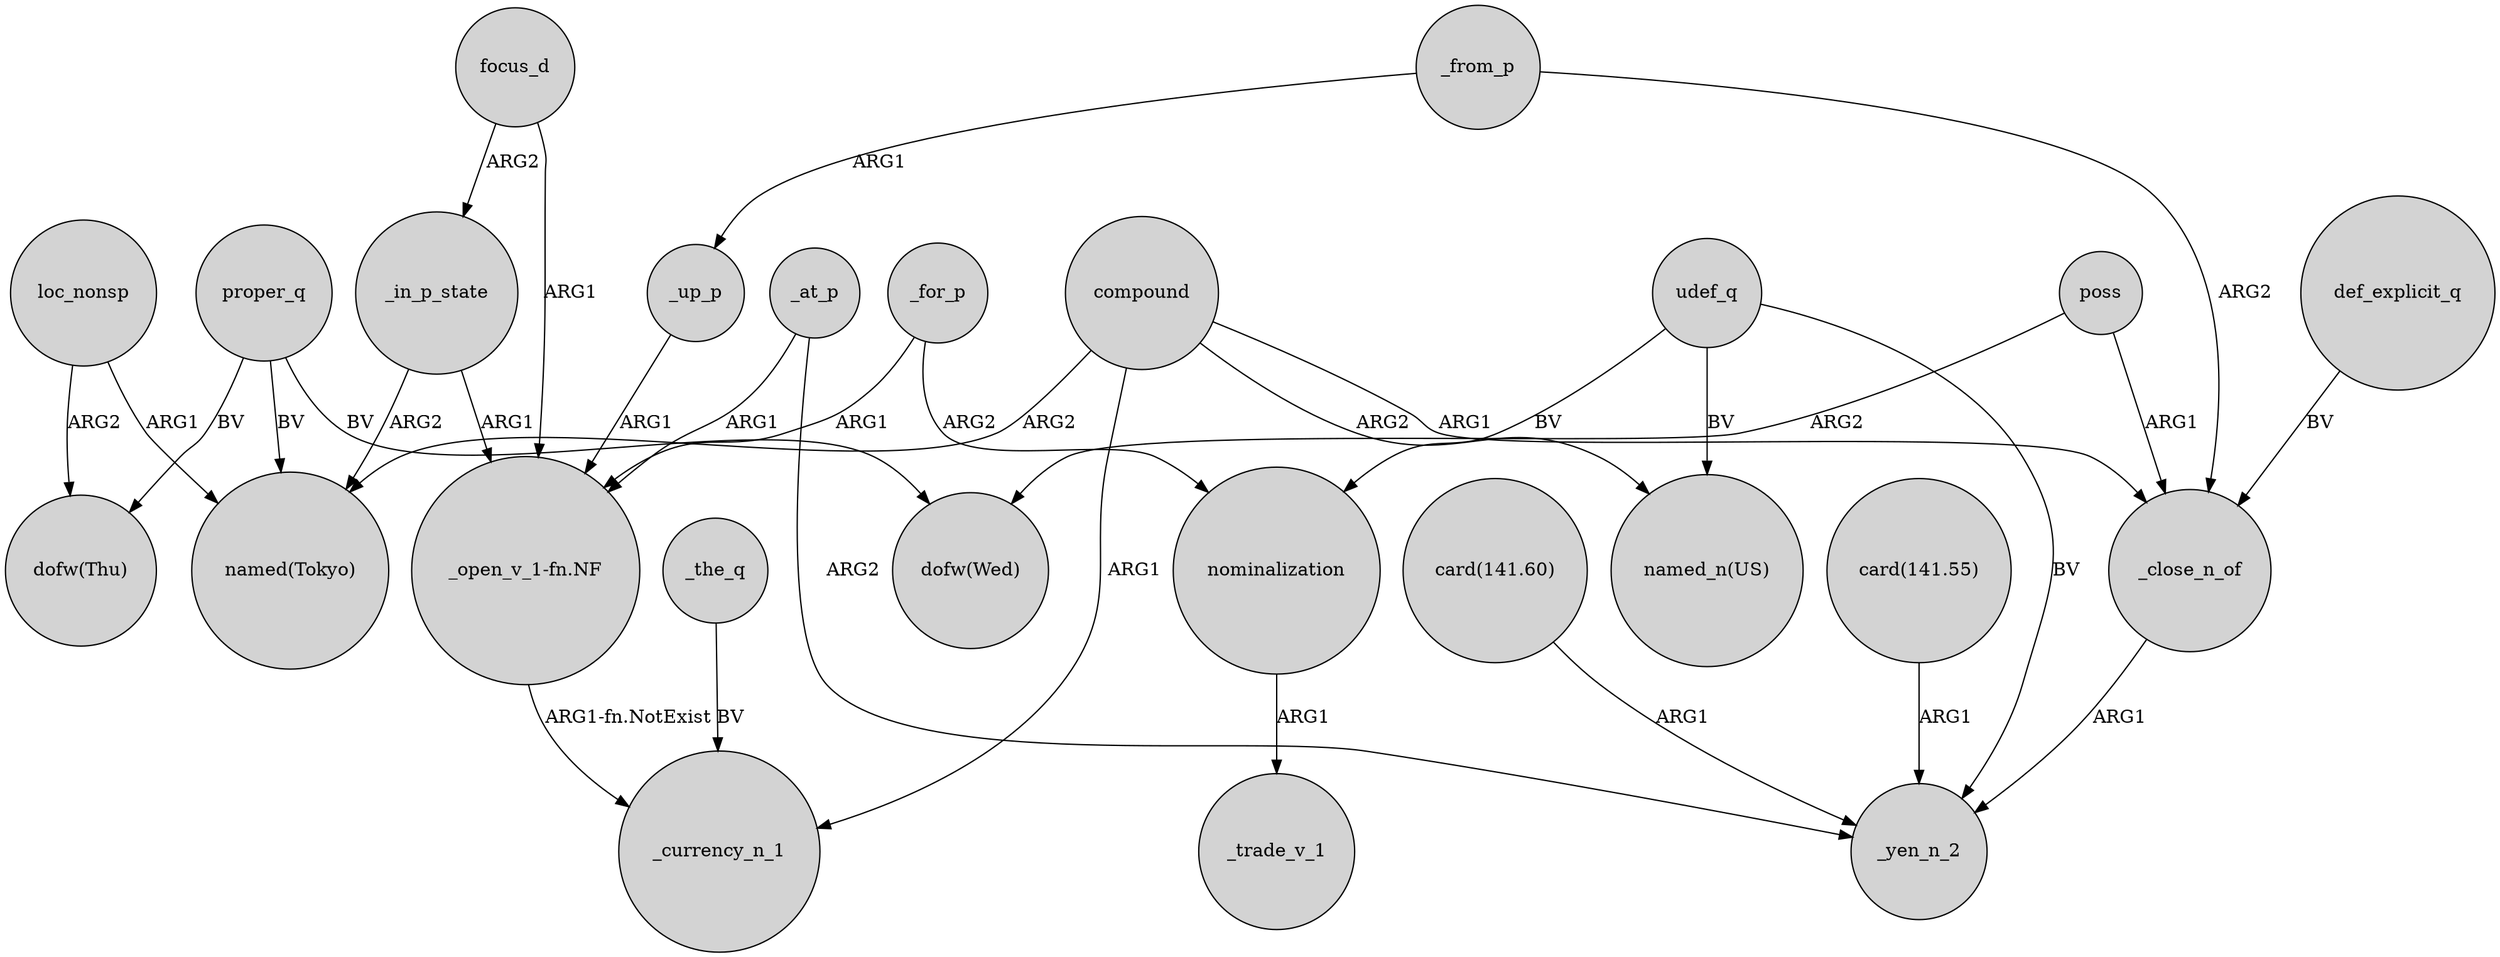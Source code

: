 digraph {
	node [shape=circle style=filled]
	compound -> "named(Tokyo)" [label=ARG2]
	udef_q -> _yen_n_2 [label=BV]
	"card(141.60)" -> _yen_n_2 [label=ARG1]
	udef_q -> "named_n(US)" [label=BV]
	_for_p -> "_open_v_1-fn.NF" [label=ARG1]
	poss -> _close_n_of [label=ARG1]
	focus_d -> _in_p_state [label=ARG2]
	_from_p -> _close_n_of [label=ARG2]
	_for_p -> nominalization [label=ARG2]
	_from_p -> _up_p [label=ARG1]
	compound -> _currency_n_1 [label=ARG1]
	nominalization -> _trade_v_1 [label=ARG1]
	proper_q -> "named(Tokyo)" [label=BV]
	compound -> "named_n(US)" [label=ARG2]
	def_explicit_q -> _close_n_of [label=BV]
	"card(141.55)" -> _yen_n_2 [label=ARG1]
	_close_n_of -> _yen_n_2 [label=ARG1]
	proper_q -> "dofw(Wed)" [label=BV]
	focus_d -> "_open_v_1-fn.NF" [label=ARG1]
	proper_q -> "dofw(Thu)" [label=BV]
	loc_nonsp -> "dofw(Thu)" [label=ARG2]
	_at_p -> _yen_n_2 [label=ARG2]
	udef_q -> nominalization [label=BV]
	_up_p -> "_open_v_1-fn.NF" [label=ARG1]
	_at_p -> "_open_v_1-fn.NF" [label=ARG1]
	_in_p_state -> "_open_v_1-fn.NF" [label=ARG1]
	_the_q -> _currency_n_1 [label=BV]
	compound -> _close_n_of [label=ARG1]
	poss -> "dofw(Wed)" [label=ARG2]
	_in_p_state -> "named(Tokyo)" [label=ARG2]
	loc_nonsp -> "named(Tokyo)" [label=ARG1]
	"_open_v_1-fn.NF" -> _currency_n_1 [label="ARG1-fn.NotExist"]
}
